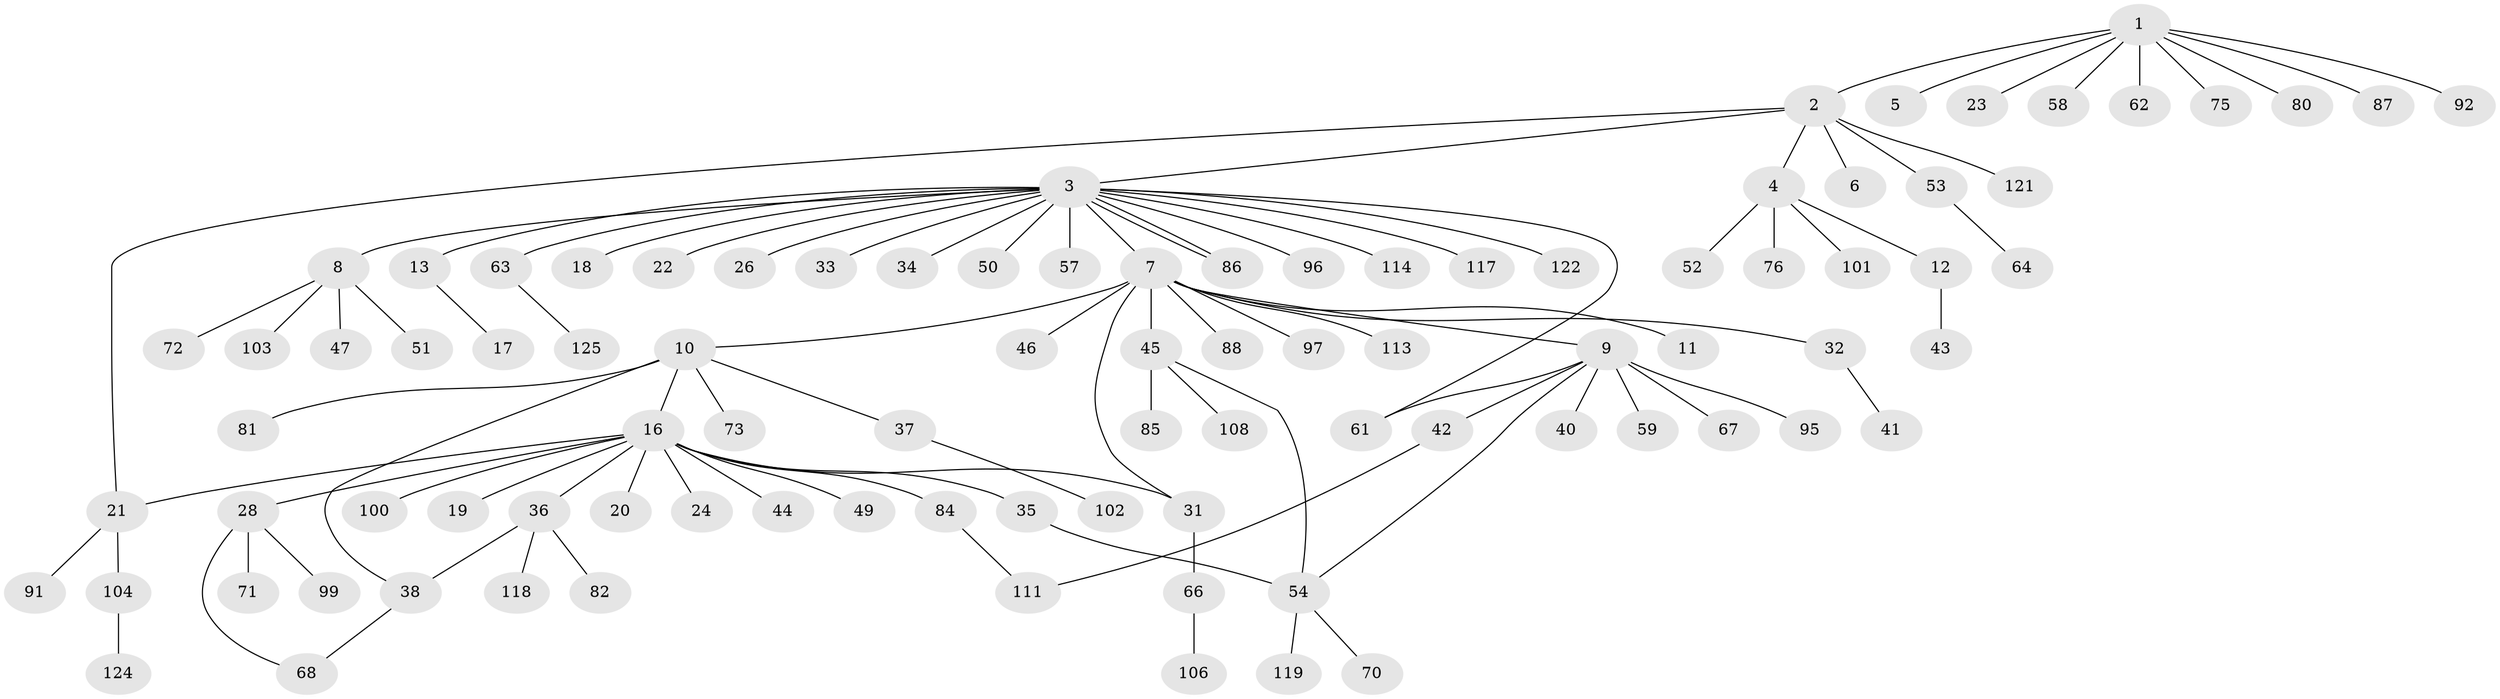 // original degree distribution, {9: 0.008, 8: 0.016, 19: 0.008, 6: 0.024, 2: 0.208, 12: 0.008, 1: 0.608, 14: 0.008, 5: 0.016, 3: 0.064, 4: 0.032}
// Generated by graph-tools (version 1.1) at 2025/41/03/06/25 10:41:47]
// undirected, 93 vertices, 101 edges
graph export_dot {
graph [start="1"]
  node [color=gray90,style=filled];
  1 [super="+15"];
  2 [super="+89"];
  3 [super="+107"];
  4 [super="+109"];
  5 [super="+93"];
  6 [super="+30"];
  7 [super="+56"];
  8 [super="+110"];
  9 [super="+14"];
  10 [super="+98"];
  11;
  12 [super="+27"];
  13;
  16 [super="+25"];
  17;
  18;
  19;
  20;
  21 [super="+79"];
  22;
  23 [super="+29"];
  24;
  26;
  28 [super="+39"];
  31 [super="+65"];
  32 [super="+48"];
  33;
  34;
  35 [super="+116"];
  36;
  37;
  38 [super="+55"];
  40 [super="+83"];
  41;
  42 [super="+115"];
  43;
  44 [super="+90"];
  45 [super="+74"];
  46;
  47;
  49;
  50;
  51;
  52 [super="+60"];
  53 [super="+112"];
  54 [super="+69"];
  57;
  58;
  59;
  61;
  62;
  63 [super="+94"];
  64;
  66;
  67 [super="+77"];
  68 [super="+78"];
  70 [super="+123"];
  71;
  72;
  73;
  75;
  76;
  80;
  81;
  82;
  84;
  85;
  86;
  87;
  88;
  91 [super="+120"];
  92;
  95;
  96;
  97;
  99;
  100;
  101;
  102;
  103;
  104 [super="+105"];
  106;
  108;
  111;
  113;
  114;
  117;
  118;
  119;
  121;
  122;
  124;
  125;
  1 -- 2;
  1 -- 5;
  1 -- 58;
  1 -- 62;
  1 -- 75;
  1 -- 80;
  1 -- 87;
  1 -- 92;
  1 -- 23;
  2 -- 3;
  2 -- 4;
  2 -- 6;
  2 -- 21;
  2 -- 53;
  2 -- 121;
  3 -- 7;
  3 -- 8;
  3 -- 13;
  3 -- 18;
  3 -- 22;
  3 -- 26;
  3 -- 33;
  3 -- 34;
  3 -- 50;
  3 -- 57;
  3 -- 63;
  3 -- 86;
  3 -- 86;
  3 -- 96;
  3 -- 114;
  3 -- 117;
  3 -- 122;
  3 -- 61;
  4 -- 12;
  4 -- 52;
  4 -- 76;
  4 -- 101;
  7 -- 9;
  7 -- 10;
  7 -- 11;
  7 -- 31;
  7 -- 32;
  7 -- 45;
  7 -- 46;
  7 -- 88;
  7 -- 97;
  7 -- 113;
  8 -- 47;
  8 -- 51;
  8 -- 72;
  8 -- 103;
  9 -- 40;
  9 -- 42;
  9 -- 54;
  9 -- 59;
  9 -- 61;
  9 -- 95;
  9 -- 67;
  10 -- 16;
  10 -- 37;
  10 -- 73;
  10 -- 81;
  10 -- 38;
  12 -- 43;
  13 -- 17;
  16 -- 19;
  16 -- 20;
  16 -- 21;
  16 -- 24;
  16 -- 28;
  16 -- 31;
  16 -- 35;
  16 -- 36;
  16 -- 44;
  16 -- 49;
  16 -- 84;
  16 -- 100;
  21 -- 91;
  21 -- 104;
  28 -- 68;
  28 -- 99;
  28 -- 71;
  31 -- 66;
  32 -- 41;
  35 -- 54;
  36 -- 38;
  36 -- 82;
  36 -- 118;
  37 -- 102;
  38 -- 68;
  42 -- 111;
  45 -- 85;
  45 -- 108;
  45 -- 54;
  53 -- 64;
  54 -- 70;
  54 -- 119;
  63 -- 125;
  66 -- 106;
  84 -- 111;
  104 -- 124;
}
